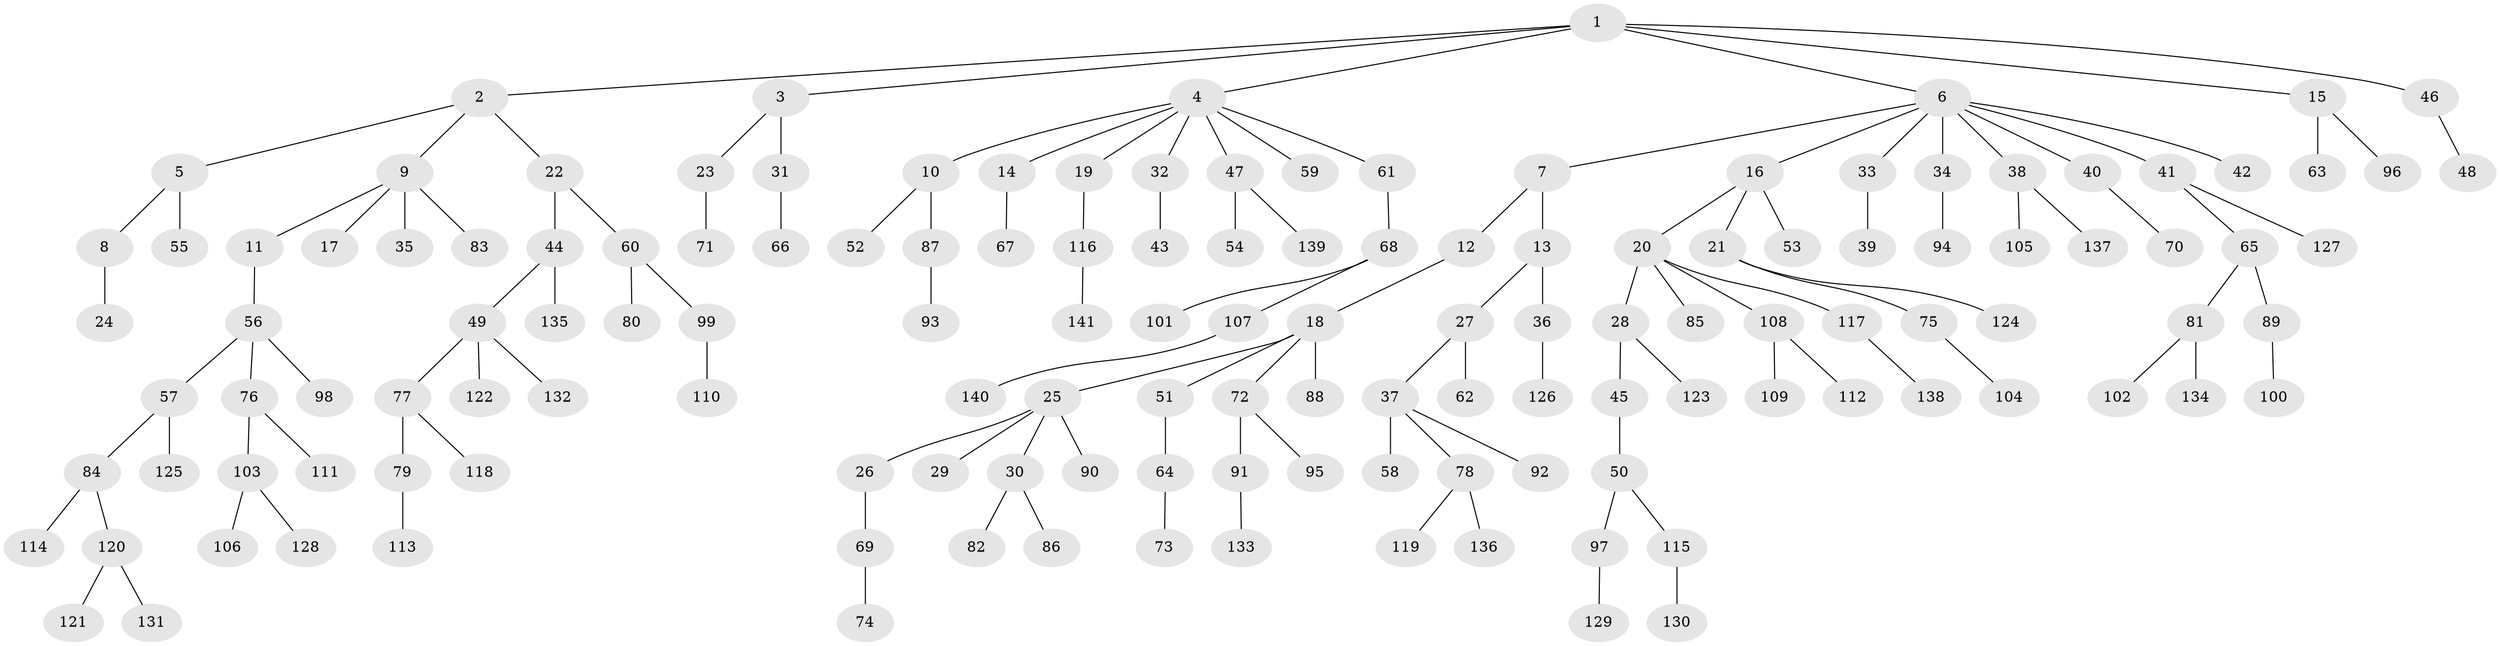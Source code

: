 // Generated by graph-tools (version 1.1) at 2025/26/03/09/25 03:26:23]
// undirected, 141 vertices, 140 edges
graph export_dot {
graph [start="1"]
  node [color=gray90,style=filled];
  1;
  2;
  3;
  4;
  5;
  6;
  7;
  8;
  9;
  10;
  11;
  12;
  13;
  14;
  15;
  16;
  17;
  18;
  19;
  20;
  21;
  22;
  23;
  24;
  25;
  26;
  27;
  28;
  29;
  30;
  31;
  32;
  33;
  34;
  35;
  36;
  37;
  38;
  39;
  40;
  41;
  42;
  43;
  44;
  45;
  46;
  47;
  48;
  49;
  50;
  51;
  52;
  53;
  54;
  55;
  56;
  57;
  58;
  59;
  60;
  61;
  62;
  63;
  64;
  65;
  66;
  67;
  68;
  69;
  70;
  71;
  72;
  73;
  74;
  75;
  76;
  77;
  78;
  79;
  80;
  81;
  82;
  83;
  84;
  85;
  86;
  87;
  88;
  89;
  90;
  91;
  92;
  93;
  94;
  95;
  96;
  97;
  98;
  99;
  100;
  101;
  102;
  103;
  104;
  105;
  106;
  107;
  108;
  109;
  110;
  111;
  112;
  113;
  114;
  115;
  116;
  117;
  118;
  119;
  120;
  121;
  122;
  123;
  124;
  125;
  126;
  127;
  128;
  129;
  130;
  131;
  132;
  133;
  134;
  135;
  136;
  137;
  138;
  139;
  140;
  141;
  1 -- 2;
  1 -- 3;
  1 -- 4;
  1 -- 6;
  1 -- 15;
  1 -- 46;
  2 -- 5;
  2 -- 9;
  2 -- 22;
  3 -- 23;
  3 -- 31;
  4 -- 10;
  4 -- 14;
  4 -- 19;
  4 -- 32;
  4 -- 47;
  4 -- 59;
  4 -- 61;
  5 -- 8;
  5 -- 55;
  6 -- 7;
  6 -- 16;
  6 -- 33;
  6 -- 34;
  6 -- 38;
  6 -- 40;
  6 -- 41;
  6 -- 42;
  7 -- 12;
  7 -- 13;
  8 -- 24;
  9 -- 11;
  9 -- 17;
  9 -- 35;
  9 -- 83;
  10 -- 52;
  10 -- 87;
  11 -- 56;
  12 -- 18;
  13 -- 27;
  13 -- 36;
  14 -- 67;
  15 -- 63;
  15 -- 96;
  16 -- 20;
  16 -- 21;
  16 -- 53;
  18 -- 25;
  18 -- 51;
  18 -- 72;
  18 -- 88;
  19 -- 116;
  20 -- 28;
  20 -- 85;
  20 -- 108;
  20 -- 117;
  21 -- 75;
  21 -- 124;
  22 -- 44;
  22 -- 60;
  23 -- 71;
  25 -- 26;
  25 -- 29;
  25 -- 30;
  25 -- 90;
  26 -- 69;
  27 -- 37;
  27 -- 62;
  28 -- 45;
  28 -- 123;
  30 -- 82;
  30 -- 86;
  31 -- 66;
  32 -- 43;
  33 -- 39;
  34 -- 94;
  36 -- 126;
  37 -- 58;
  37 -- 78;
  37 -- 92;
  38 -- 105;
  38 -- 137;
  40 -- 70;
  41 -- 65;
  41 -- 127;
  44 -- 49;
  44 -- 135;
  45 -- 50;
  46 -- 48;
  47 -- 54;
  47 -- 139;
  49 -- 77;
  49 -- 122;
  49 -- 132;
  50 -- 97;
  50 -- 115;
  51 -- 64;
  56 -- 57;
  56 -- 76;
  56 -- 98;
  57 -- 84;
  57 -- 125;
  60 -- 80;
  60 -- 99;
  61 -- 68;
  64 -- 73;
  65 -- 81;
  65 -- 89;
  68 -- 101;
  68 -- 107;
  69 -- 74;
  72 -- 91;
  72 -- 95;
  75 -- 104;
  76 -- 103;
  76 -- 111;
  77 -- 79;
  77 -- 118;
  78 -- 119;
  78 -- 136;
  79 -- 113;
  81 -- 102;
  81 -- 134;
  84 -- 114;
  84 -- 120;
  87 -- 93;
  89 -- 100;
  91 -- 133;
  97 -- 129;
  99 -- 110;
  103 -- 106;
  103 -- 128;
  107 -- 140;
  108 -- 109;
  108 -- 112;
  115 -- 130;
  116 -- 141;
  117 -- 138;
  120 -- 121;
  120 -- 131;
}
